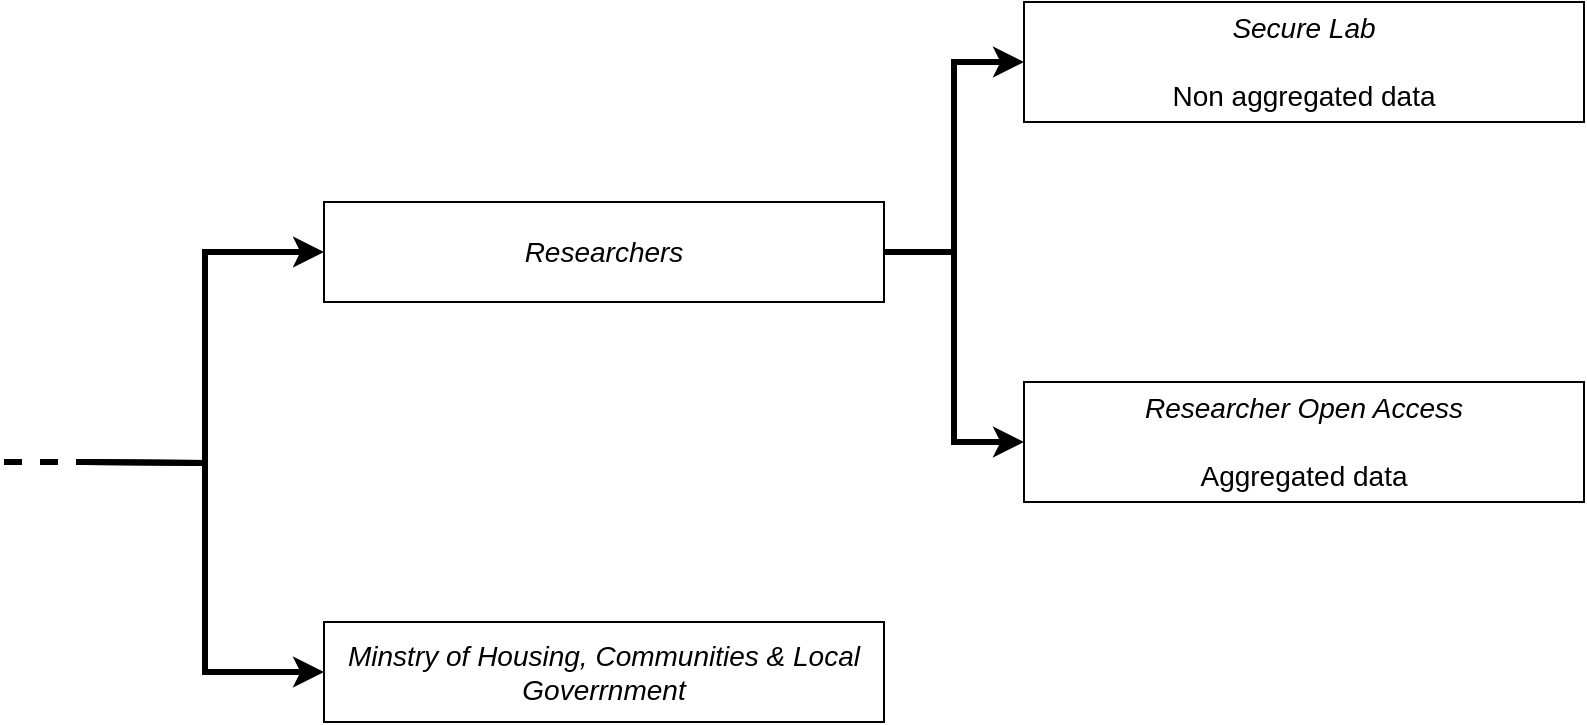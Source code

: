 <mxfile version="13.0.3" type="device"><diagram id="C5RBs43oDa-KdzZeNtuy" name="Page-1"><mxGraphModel dx="1108" dy="1923" grid="1" gridSize="10" guides="1" tooltips="1" connect="1" arrows="1" fold="1" page="1" pageScale="1" pageWidth="1200" pageHeight="500" math="0" shadow="0"><root><mxCell id="WIyWlLk6GJQsqaUBKTNV-0"/><mxCell id="WIyWlLk6GJQsqaUBKTNV-1" parent="WIyWlLk6GJQsqaUBKTNV-0"/><mxCell id="XpN1Z-ucHbWRuM8LM_w9-37" style="edgeStyle=orthogonalEdgeStyle;rounded=0;orthogonalLoop=1;jettySize=auto;html=1;entryX=0;entryY=0.5;entryDx=0;entryDy=0;shadow=0;strokeWidth=3;" parent="WIyWlLk6GJQsqaUBKTNV-1" target="XpN1Z-ucHbWRuM8LM_w9-33" edge="1"><mxGeometry relative="1" as="geometry"><mxPoint x="50" y="240" as="sourcePoint"/></mxGeometry></mxCell><mxCell id="XpN1Z-ucHbWRuM8LM_w9-38" style="edgeStyle=orthogonalEdgeStyle;rounded=0;orthogonalLoop=1;jettySize=auto;html=1;entryX=0;entryY=0.5;entryDx=0;entryDy=0;shadow=0;strokeWidth=3;" parent="WIyWlLk6GJQsqaUBKTNV-1" target="XpN1Z-ucHbWRuM8LM_w9-32" edge="1"><mxGeometry relative="1" as="geometry"><mxPoint x="50" y="240" as="sourcePoint"/></mxGeometry></mxCell><mxCell id="6oa8wxsYWmrKdCTeJuWG-3" style="edgeStyle=orthogonalEdgeStyle;rounded=0;orthogonalLoop=1;jettySize=auto;html=1;entryX=0;entryY=0.5;entryDx=0;entryDy=0;strokeWidth=3;" edge="1" parent="WIyWlLk6GJQsqaUBKTNV-1" source="XpN1Z-ucHbWRuM8LM_w9-32" target="6oa8wxsYWmrKdCTeJuWG-1"><mxGeometry relative="1" as="geometry"/></mxCell><mxCell id="6oa8wxsYWmrKdCTeJuWG-4" style="edgeStyle=orthogonalEdgeStyle;rounded=0;orthogonalLoop=1;jettySize=auto;html=1;entryX=0;entryY=0.5;entryDx=0;entryDy=0;strokeWidth=3;" edge="1" parent="WIyWlLk6GJQsqaUBKTNV-1" source="XpN1Z-ucHbWRuM8LM_w9-32" target="6oa8wxsYWmrKdCTeJuWG-2"><mxGeometry relative="1" as="geometry"/></mxCell><mxCell id="XpN1Z-ucHbWRuM8LM_w9-32" value="&lt;span style=&quot;font-size: 14px&quot;&gt;&lt;i&gt;Researchers&lt;/i&gt;&lt;/span&gt;" style="rounded=0;whiteSpace=wrap;html=1;shadow=0;glass=0;strokeWidth=1;fillColor=#ffffff;gradientColor=none;" parent="WIyWlLk6GJQsqaUBKTNV-1" vertex="1"><mxGeometry x="170" y="110" width="280" height="50" as="geometry"/></mxCell><mxCell id="XpN1Z-ucHbWRuM8LM_w9-33" value="&lt;i&gt;&lt;font style=&quot;font-size: 14px&quot;&gt;Minstry of Housing, Communities &amp;amp; Local Goverrnment&lt;/font&gt;&lt;/i&gt;" style="rounded=0;whiteSpace=wrap;html=1;shadow=0;glass=0;strokeWidth=1;fillColor=#ffffff;gradientColor=none;" parent="WIyWlLk6GJQsqaUBKTNV-1" vertex="1"><mxGeometry x="170" y="320" width="280" height="50" as="geometry"/></mxCell><mxCell id="6oa8wxsYWmrKdCTeJuWG-0" value="" style="endArrow=none;dashed=1;html=1;strokeWidth=3;" edge="1" parent="WIyWlLk6GJQsqaUBKTNV-1"><mxGeometry width="50" height="50" relative="1" as="geometry"><mxPoint x="10" y="240" as="sourcePoint"/><mxPoint x="50" y="240" as="targetPoint"/></mxGeometry></mxCell><mxCell id="6oa8wxsYWmrKdCTeJuWG-1" value="&lt;span style=&quot;font-size: 14px&quot;&gt;&lt;i&gt;Secure Lab&lt;/i&gt;&lt;br&gt;&lt;br&gt;Non aggregated data&lt;br&gt;&lt;/span&gt;" style="rounded=0;whiteSpace=wrap;html=1;shadow=0;glass=0;strokeWidth=1;fillColor=#ffffff;gradientColor=none;" vertex="1" parent="WIyWlLk6GJQsqaUBKTNV-1"><mxGeometry x="520" y="10" width="280" height="60" as="geometry"/></mxCell><mxCell id="6oa8wxsYWmrKdCTeJuWG-2" value="&lt;span style=&quot;font-size: 14px&quot;&gt;&lt;i&gt;Researcher Open Access&lt;/i&gt;&lt;br&gt;&lt;br&gt;Aggregated data&lt;br&gt;&lt;/span&gt;" style="rounded=0;whiteSpace=wrap;html=1;shadow=0;glass=0;strokeWidth=1;fillColor=#ffffff;gradientColor=none;" vertex="1" parent="WIyWlLk6GJQsqaUBKTNV-1"><mxGeometry x="520" y="200" width="280" height="60" as="geometry"/></mxCell></root></mxGraphModel></diagram></mxfile>